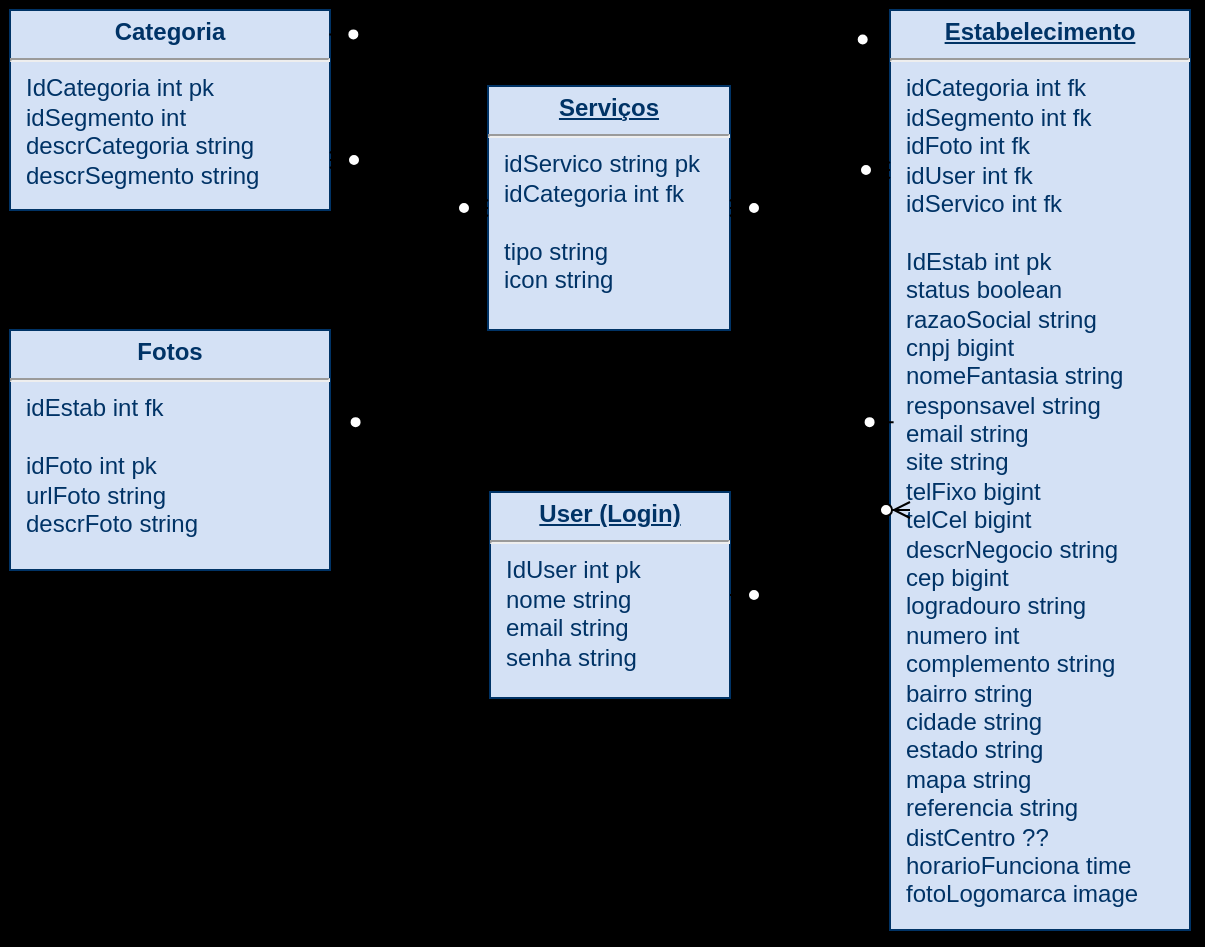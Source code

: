 <mxfile version="14.5.1" type="device"><diagram name="Page-1" id="efa7a0a1-bf9b-a30e-e6df-94a7791c09e9"><mxGraphModel dx="1022" dy="501" grid="1" gridSize="10" guides="1" tooltips="1" connect="1" arrows="1" fold="1" page="1" pageScale="1" pageWidth="827" pageHeight="1169" background="#000000" math="0" shadow="0"><root><mxCell id="0"/><mxCell id="1" parent="0"/><mxCell id="bNmcA5ZRe02V7ZTKNCDa-116" value="&lt;p style=&quot;margin: 4px 0px 0px ; text-align: center ; text-decoration: underline&quot;&gt;&lt;strong&gt;&lt;font style=&quot;font-size: 12px&quot;&gt;Serviços&lt;/font&gt;&lt;/strong&gt;&lt;/p&gt;&lt;hr&gt;&lt;p style=&quot;margin: 0px 0px 0px 8px&quot;&gt;&lt;font style=&quot;font-size: 12px&quot;&gt;idServico string pk&lt;br&gt;&lt;/font&gt;&lt;/p&gt;&lt;p style=&quot;margin: 0px 0px 0px 8px&quot;&gt;&lt;font style=&quot;font-size: 12px&quot;&gt;idCategoria int fk&lt;/font&gt;&lt;/p&gt;&lt;p style=&quot;margin: 0px 0px 0px 8px&quot;&gt;&lt;br&gt;&lt;/p&gt;&lt;p style=&quot;margin: 0px 0px 0px 8px&quot;&gt;&lt;font style=&quot;font-size: 12px&quot;&gt;tipo string&lt;/font&gt;&lt;/p&gt;&lt;p style=&quot;margin: 0px 0px 0px 8px&quot;&gt;&lt;font style=&quot;font-size: 12px&quot;&gt;icon string&lt;/font&gt;&lt;/p&gt;" style="verticalAlign=top;align=left;overflow=fill;fontSize=12;fontFamily=Helvetica;html=1;strokeColor=#003366;shadow=1;fillColor=#D4E1F5;fontColor=#003366" parent="1" vertex="1"><mxGeometry x="279" y="78" width="121" height="122" as="geometry"/></mxCell><mxCell id="20" value="&lt;p style=&quot;margin: 4px 0px 0px ; text-align: center&quot;&gt;&lt;strong&gt;&lt;font style=&quot;font-size: 12px&quot;&gt;Categoria&lt;/font&gt;&lt;/strong&gt;&lt;/p&gt;&lt;hr&gt;&lt;p style=&quot;margin: 0px 0px 0px 8px&quot;&gt;IdCategoria int pk&lt;br&gt;&lt;/p&gt;&lt;p style=&quot;margin: 0px 0px 0px 8px&quot;&gt;&lt;font style=&quot;font-size: 12px&quot;&gt;idSegmento int&lt;br&gt;&lt;/font&gt;&lt;/p&gt;&lt;p style=&quot;margin: 0px 0px 0px 8px&quot;&gt;&lt;font style=&quot;font-size: 12px&quot;&gt;descrCategoria string&lt;/font&gt;&lt;/p&gt;&lt;p style=&quot;margin: 0px 0px 0px 8px&quot;&gt;descrSegmento string&lt;br&gt;&lt;/p&gt;" style="verticalAlign=top;align=left;overflow=fill;fontSize=12;fontFamily=Helvetica;html=1;strokeColor=#003366;shadow=1;fillColor=#D4E1F5;fontColor=#003366" parent="1" vertex="1"><mxGeometry x="40" y="40" width="160" height="100" as="geometry"/></mxCell><mxCell id="bNmcA5ZRe02V7ZTKNCDa-118" value="&lt;p style=&quot;margin: 4px 0px 0px ; text-align: center ; text-decoration: underline&quot;&gt;&lt;strong&gt;&lt;font style=&quot;font-size: 12px&quot;&gt;User (Login)&lt;/font&gt;&lt;/strong&gt;&lt;/p&gt;&lt;hr&gt;&lt;p style=&quot;margin: 0px 0px 0px 8px&quot;&gt;IdUser int pk&lt;/p&gt;&lt;p style=&quot;margin: 0px 0px 0px 8px&quot;&gt;nome string&lt;/p&gt;&lt;p style=&quot;margin: 0px 0px 0px 8px&quot;&gt;email string&lt;/p&gt;&lt;p style=&quot;margin: 0px 0px 0px 8px&quot;&gt;senha string&lt;/p&gt;" style="verticalAlign=top;align=left;overflow=fill;fontSize=12;fontFamily=Helvetica;html=1;strokeColor=#003366;shadow=1;fillColor=#D4E1F5;fontColor=#003366" parent="1" vertex="1"><mxGeometry x="280" y="281" width="120" height="103" as="geometry"/></mxCell><mxCell id="bNmcA5ZRe02V7ZTKNCDa-119" value="&lt;p style=&quot;margin: 4px 0px 0px ; text-align: center ; text-decoration: underline&quot;&gt;&lt;strong&gt;&lt;font style=&quot;font-size: 12px&quot;&gt;Estabelecimento&lt;/font&gt;&lt;/strong&gt;&lt;/p&gt;&lt;hr&gt;&lt;p style=&quot;margin: 0px 0px 0px 8px&quot;&gt;idCategoria int fk&lt;br&gt;&lt;/p&gt;&lt;p style=&quot;margin: 0px 0px 0px 8px&quot;&gt;idSegmento int fk&lt;/p&gt;&lt;p style=&quot;margin: 0px 0px 0px 8px&quot;&gt;idFoto int fk&lt;/p&gt;&lt;p style=&quot;margin: 0px 0px 0px 8px&quot;&gt;idUser int fk&lt;/p&gt;&lt;p style=&quot;margin: 0px 0px 0px 8px&quot;&gt;idServico int fk&lt;/p&gt;&lt;p style=&quot;margin: 0px 0px 0px 8px&quot;&gt;&lt;br&gt;&lt;/p&gt;&lt;p style=&quot;margin: 0px 0px 0px 8px&quot;&gt;IdEstab int pk&lt;br&gt;status boolean&lt;/p&gt;&lt;p style=&quot;margin: 0px 0px 0px 8px&quot;&gt;razaoSocial string&lt;/p&gt;&lt;p style=&quot;margin: 0px 0px 0px 8px&quot;&gt;cnpj bigint&lt;/p&gt;&lt;p style=&quot;margin: 0px 0px 0px 8px&quot;&gt;nomeFantasia string&lt;/p&gt;&lt;p style=&quot;margin: 0px 0px 0px 8px&quot;&gt;responsavel string&lt;/p&gt;&lt;p style=&quot;margin: 0px 0px 0px 8px&quot;&gt;email string&lt;/p&gt;&lt;p style=&quot;margin: 0px 0px 0px 8px&quot;&gt;site string&lt;/p&gt;&lt;p style=&quot;margin: 0px 0px 0px 8px&quot;&gt;telFixo bigint&lt;/p&gt;&lt;p style=&quot;margin: 0px 0px 0px 8px&quot;&gt;telCel bigint&lt;/p&gt;&lt;p style=&quot;margin: 0px 0px 0px 8px&quot;&gt;descrNegocio string&lt;/p&gt;&lt;p style=&quot;margin: 0px 0px 0px 8px&quot;&gt;cep bigint&lt;/p&gt;&lt;p style=&quot;margin: 0px 0px 0px 8px&quot;&gt;logradouro string&lt;/p&gt;&lt;p style=&quot;margin: 0px 0px 0px 8px&quot;&gt;numero int&lt;/p&gt;&lt;p style=&quot;margin: 0px 0px 0px 8px&quot;&gt;complemento string&lt;/p&gt;&lt;p style=&quot;margin: 0px 0px 0px 8px&quot;&gt;bairro string&lt;/p&gt;&lt;p style=&quot;margin: 0px 0px 0px 8px&quot;&gt;cidade string&lt;/p&gt;&lt;p style=&quot;margin: 0px 0px 0px 8px&quot;&gt;estado string&lt;/p&gt;&lt;p style=&quot;margin: 0px 0px 0px 8px&quot;&gt;mapa string&lt;/p&gt;&lt;p style=&quot;margin: 0px 0px 0px 8px&quot;&gt;referencia string&lt;/p&gt;&lt;p style=&quot;margin: 0px 0px 0px 8px&quot;&gt;distCentro ??&lt;/p&gt;&lt;p style=&quot;margin: 0px 0px 0px 8px&quot;&gt;horarioFunciona time&lt;/p&gt;&lt;p style=&quot;margin: 0px 0px 0px 8px&quot;&gt;fotoLogomarca image&lt;/p&gt;&lt;p style=&quot;margin: 0px 0px 0px 8px&quot;&gt;&lt;br&gt;&lt;/p&gt;&lt;p style=&quot;margin: 0px 0px 0px 8px&quot;&gt;&lt;br&gt;&lt;/p&gt;" style="verticalAlign=top;align=left;overflow=fill;fontSize=12;fontFamily=Helvetica;html=1;strokeColor=#003366;shadow=1;fillColor=#D4E1F5;fontColor=#003366" parent="1" vertex="1"><mxGeometry x="480" y="40" width="150" height="460" as="geometry"/></mxCell><mxCell id="s8q2T66h4dRzEORPG6pz-25" value="&lt;p style=&quot;margin: 4px 0px 0px ; text-align: center&quot;&gt;&lt;strong&gt;&lt;font style=&quot;font-size: 12px&quot;&gt;Fotos&lt;/font&gt;&lt;/strong&gt;&lt;/p&gt;&lt;hr&gt;&lt;p style=&quot;margin: 0px 0px 0px 8px&quot;&gt;&lt;font style=&quot;font-size: 12px&quot;&gt;idEstab int fk&lt;/font&gt;&lt;/p&gt;&lt;p style=&quot;margin: 0px 0px 0px 8px&quot;&gt;&lt;font style=&quot;font-size: 12px&quot;&gt;&lt;br&gt;&lt;/font&gt;&lt;/p&gt;&lt;p style=&quot;margin: 0px 0px 0px 8px&quot;&gt;&lt;font style=&quot;font-size: 12px&quot;&gt;idFoto int pk&lt;/font&gt;&lt;/p&gt;&lt;p style=&quot;margin: 0px 0px 0px 8px&quot;&gt;&lt;font style=&quot;font-size: 12px&quot;&gt;urlFoto string&lt;br&gt;&lt;/font&gt;&lt;/p&gt;&lt;p style=&quot;margin: 0px 0px 0px 8px&quot;&gt;&lt;font style=&quot;font-size: 12px&quot;&gt;descrFoto string&lt;/font&gt;&lt;/p&gt;" style="verticalAlign=top;align=left;overflow=fill;fontSize=12;fontFamily=Helvetica;html=1;strokeColor=#003366;shadow=1;fillColor=#D4E1F5;fontColor=#003366" parent="1" vertex="1"><mxGeometry x="40" y="200" width="160" height="120" as="geometry"/></mxCell><mxCell id="s8q2T66h4dRzEORPG6pz-35" value="" style="edgeStyle=entityRelationEdgeStyle;fontSize=12;html=1;endArrow=ERzeroToMany;startArrow=ERzeroToOne;exitX=1;exitY=0.5;exitDx=0;exitDy=0;" parent="1" source="bNmcA5ZRe02V7ZTKNCDa-118" edge="1"><mxGeometry width="100" height="100" relative="1" as="geometry"><mxPoint x="440" y="250" as="sourcePoint"/><mxPoint x="490" y="290" as="targetPoint"/></mxGeometry></mxCell><mxCell id="s8q2T66h4dRzEORPG6pz-36" value="" style="edgeStyle=entityRelationEdgeStyle;fontSize=12;html=1;endArrow=ERzeroToMany;endFill=1;startArrow=ERzeroToMany;exitX=1;exitY=0.5;exitDx=0;exitDy=0;entryX=0;entryY=0.174;entryDx=0;entryDy=0;entryPerimeter=0;" parent="1" source="bNmcA5ZRe02V7ZTKNCDa-116" target="bNmcA5ZRe02V7ZTKNCDa-119" edge="1"><mxGeometry width="100" height="100" relative="1" as="geometry"><mxPoint x="360" y="240" as="sourcePoint"/><mxPoint x="490" y="113" as="targetPoint"/></mxGeometry></mxCell><mxCell id="s8q2T66h4dRzEORPG6pz-38" value="" style="edgeStyle=entityRelationEdgeStyle;fontSize=12;html=1;endArrow=ERzeroToMany;startArrow=ERzeroToOne;entryX=-0.011;entryY=0.032;entryDx=0;entryDy=0;entryPerimeter=0;exitX=0.998;exitY=0.122;exitDx=0;exitDy=0;exitPerimeter=0;" parent="1" source="20" target="bNmcA5ZRe02V7ZTKNCDa-119" edge="1"><mxGeometry width="100" height="100" relative="1" as="geometry"><mxPoint x="220" y="70" as="sourcePoint"/><mxPoint x="470" y="50" as="targetPoint"/></mxGeometry></mxCell><mxCell id="s8q2T66h4dRzEORPG6pz-39" value="" style="edgeStyle=entityRelationEdgeStyle;fontSize=12;html=1;endArrow=ERzeroToMany;startArrow=ERzeroToOne;entryX=1.005;entryY=0.384;entryDx=0;entryDy=0;entryPerimeter=0;exitX=0.012;exitY=0.448;exitDx=0;exitDy=0;exitPerimeter=0;" parent="1" source="bNmcA5ZRe02V7ZTKNCDa-119" target="s8q2T66h4dRzEORPG6pz-25" edge="1"><mxGeometry width="100" height="100" relative="1" as="geometry"><mxPoint x="381" y="250" as="sourcePoint"/><mxPoint x="270" y="160" as="targetPoint"/></mxGeometry></mxCell><mxCell id="s8q2T66h4dRzEORPG6pz-40" value="" style="edgeStyle=entityRelationEdgeStyle;fontSize=12;html=1;endArrow=ERzeroToMany;endFill=1;startArrow=ERzeroToMany;exitX=1;exitY=0.75;exitDx=0;exitDy=0;entryX=0;entryY=0.5;entryDx=0;entryDy=0;" parent="1" source="20" target="bNmcA5ZRe02V7ZTKNCDa-116" edge="1"><mxGeometry width="100" height="100" relative="1" as="geometry"><mxPoint x="260" y="250" as="sourcePoint"/><mxPoint x="277" y="120" as="targetPoint"/></mxGeometry></mxCell></root></mxGraphModel></diagram></mxfile>